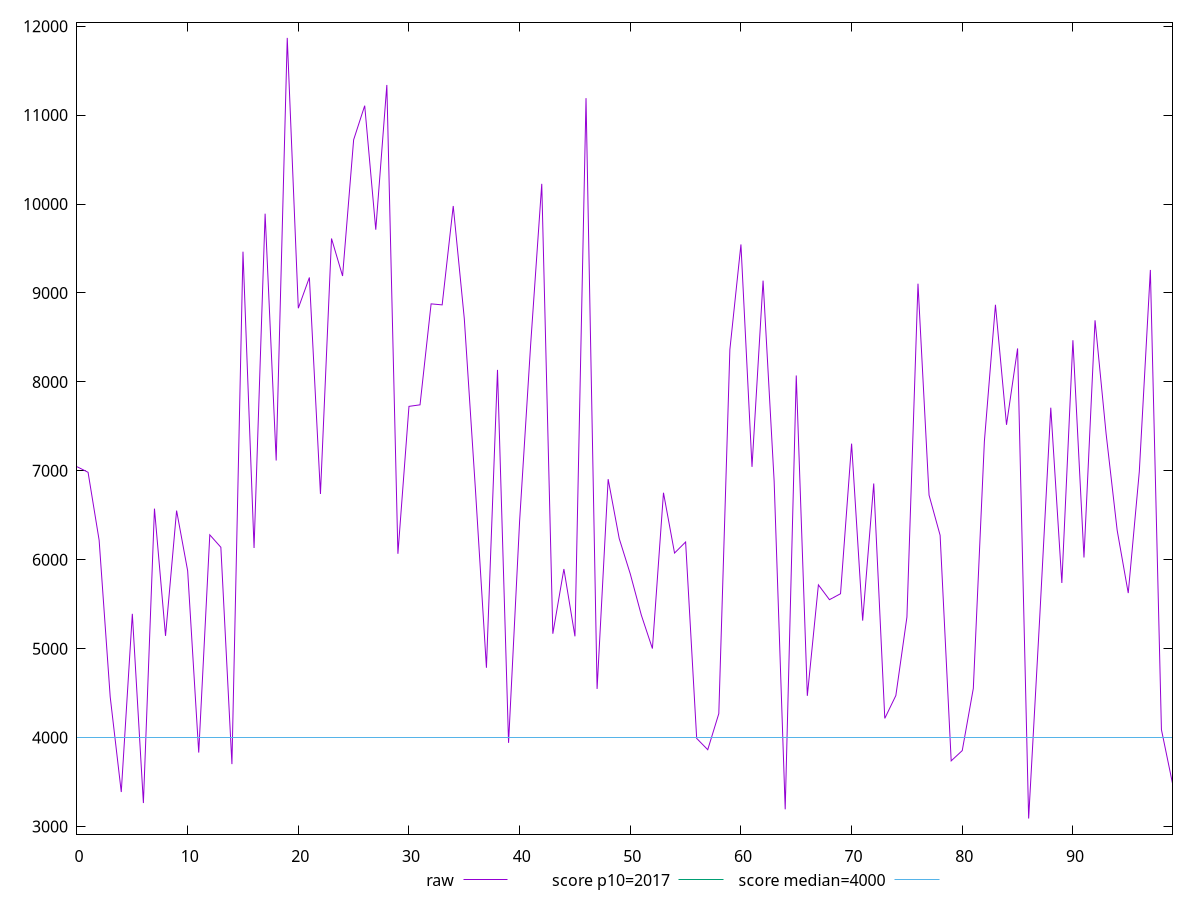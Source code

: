 reset

$raw <<EOF
0 7046.291999999976
1 6983.403999999989
2 6219.835999999987
3 4458.807999999995
4 3388.0359999999987
5 5392.119999999994
6 3263.991999999997
7 6575.03599999999
8 5143.903999999989
9 6552.687999999989
10 5875.551999999992
11 3831.447999999996
12 6280.131999999996
13 6140.215999999994
14 3701.875999999996
15 9464.095999999981
16 6132.487999999992
17 9891.243999999995
18 7116.107999999986
19 11868.171999999995
20 8828.463999999993
21 9174.251999999988
22 6739.731999999987
23 9612.303999999984
24 9190.927999999996
25 10722.655999999994
26 11106.131999999992
27 9711.259999999997
28 11339.095999999998
29 6066.951999999993
30 7724.84399999999
31 7742.087999999989
32 8877.499999999987
33 8866.05599999998
34 9978.083999999988
35 8711.115999999989
36 6802.767999999995
37 4785.087999999997
38 8134.743999999991
39 3941.411999999995
40 6438.167999999983
41 8426.47199999999
42 10227.019999999993
43 5168.159999999987
44 5895.911999999997
45 5138.919999999994
46 11190.99599999999
47 4547.399999999995
48 6906.307999999992
49 6238.879999999992
50 5840.647999999996
51 5376.815999999993
52 5001.531999999991
53 6753.339999999989
54 6075.411999999988
55 6199.891999999994
56 3991.0799999999945
57 3863.859999999999
58 4269.867999999995
59 8363.12399999999
60 9545.635999999986
61 7044.4479999999985
62 9138.999999999987
63 6884.091999999998
64 3193.8159999999943
65 8072.419999999972
66 4469.947999999997
67 5717.443999999994
68 5551.051999999992
69 5617.991999999991
70 7305.527999999988
71 5315.463999999994
72 6857.3959999999925
73 4216.167999999994
74 4473.311999999997
75 5355.191999999996
76 9104.315999999988
77 6726.5479999999825
78 6275.191999999989
79 3738.4839999999976
80 3854.255999999995
81 4553.195999999997
82 7330.775999999994
83 8867.123999999994
84 7517.315999999981
85 8376.079999999993
86 3090.179999999997
87 5348.695999999995
88 7709.975999999994
89 5738.987999999993
90 8468.251999999997
91 6025.231999999993
92 8692.851999999997
93 7417.183999999995
94 6331.123999999993
95 5625.15199999999
96 6990.6639999999825
97 9259.12399999999
98 4089.6079999999984
99 3485.2919999999945
EOF

set key outside below
set xrange [0:99]
set yrange [2914.620159999997:12043.731839999995]
set trange [2914.620159999997:12043.731839999995]
set terminal svg size 640, 500 enhanced background rgb 'white'
set output "report_00015_2021-02-09T16-11-33.973Z/mainthread-work-breakdown/samples/pages/raw/values.svg"

plot $raw title "raw" with line, \
     2017 title "score p10=2017", \
     4000 title "score median=4000"

reset
